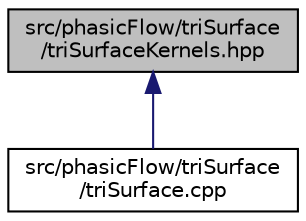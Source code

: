 digraph "src/phasicFlow/triSurface/triSurfaceKernels.hpp"
{
 // LATEX_PDF_SIZE
  edge [fontname="Helvetica",fontsize="10",labelfontname="Helvetica",labelfontsize="10"];
  node [fontname="Helvetica",fontsize="10",shape=record];
  Node1 [label="src/phasicFlow/triSurface\l/triSurfaceKernels.hpp",height=0.2,width=0.4,color="black", fillcolor="grey75", style="filled", fontcolor="black",tooltip=" "];
  Node1 -> Node2 [dir="back",color="midnightblue",fontsize="10",style="solid",fontname="Helvetica"];
  Node2 [label="src/phasicFlow/triSurface\l/triSurface.cpp",height=0.2,width=0.4,color="black", fillcolor="white", style="filled",URL="$triSurface_8cpp.html",tooltip=" "];
}
